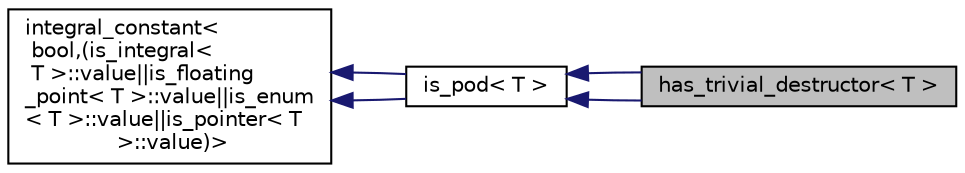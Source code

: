 digraph "has_trivial_destructor&lt; T &gt;"
{
  edge [fontname="Helvetica",fontsize="10",labelfontname="Helvetica",labelfontsize="10"];
  node [fontname="Helvetica",fontsize="10",shape=record];
  rankdir="LR";
  Node1 [label="has_trivial_destructor\< T \>",height=0.2,width=0.4,color="black", fillcolor="grey75", style="filled", fontcolor="black"];
  Node2 -> Node1 [dir="back",color="midnightblue",fontsize="10",style="solid",fontname="Helvetica"];
  Node2 [label="is_pod\< T \>",height=0.2,width=0.4,color="black", fillcolor="white", style="filled",URL="$structis__pod.html"];
  Node3 -> Node2 [dir="back",color="midnightblue",fontsize="10",style="solid",fontname="Helvetica"];
  Node3 [label="integral_constant\<\l bool,(is_integral\<\l T \>::value\|\|is_floating\l_point\< T \>::value\|\|is_enum\l\< T \>::value\|\|is_pointer\< T\l \>::value)\>",height=0.2,width=0.4,color="black", fillcolor="white", style="filled",URL="$structintegral__constant.html"];
  Node3 -> Node2 [dir="back",color="midnightblue",fontsize="10",style="solid",fontname="Helvetica"];
  Node2 -> Node1 [dir="back",color="midnightblue",fontsize="10",style="solid",fontname="Helvetica"];
}
